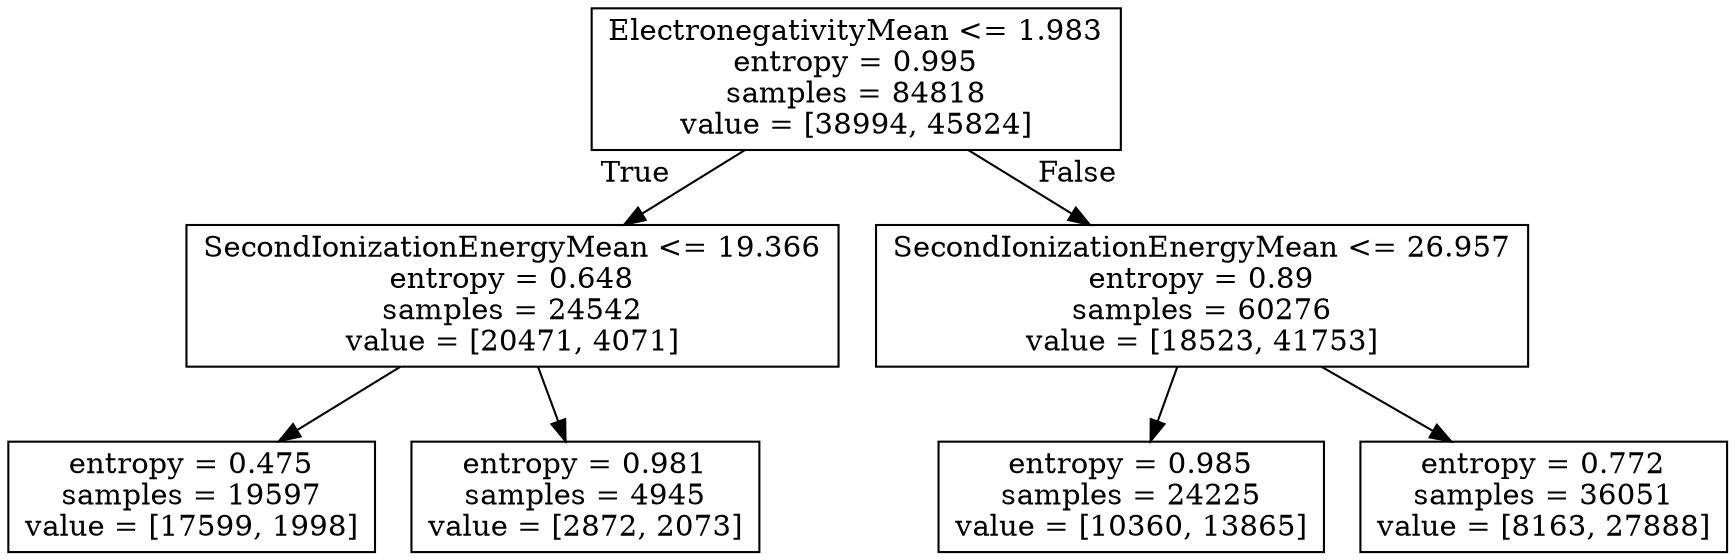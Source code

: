 digraph Tree {
node [shape=box] ;
0 [label="ElectronegativityMean <= 1.983\nentropy = 0.995\nsamples = 84818\nvalue = [38994, 45824]"] ;
1 [label="SecondIonizationEnergyMean <= 19.366\nentropy = 0.648\nsamples = 24542\nvalue = [20471, 4071]"] ;
0 -> 1 [labeldistance=2.5, labelangle=45, headlabel="True"] ;
2 [label="entropy = 0.475\nsamples = 19597\nvalue = [17599, 1998]"] ;
1 -> 2 ;
3 [label="entropy = 0.981\nsamples = 4945\nvalue = [2872, 2073]"] ;
1 -> 3 ;
4 [label="SecondIonizationEnergyMean <= 26.957\nentropy = 0.89\nsamples = 60276\nvalue = [18523, 41753]"] ;
0 -> 4 [labeldistance=2.5, labelangle=-45, headlabel="False"] ;
5 [label="entropy = 0.985\nsamples = 24225\nvalue = [10360, 13865]"] ;
4 -> 5 ;
6 [label="entropy = 0.772\nsamples = 36051\nvalue = [8163, 27888]"] ;
4 -> 6 ;
}